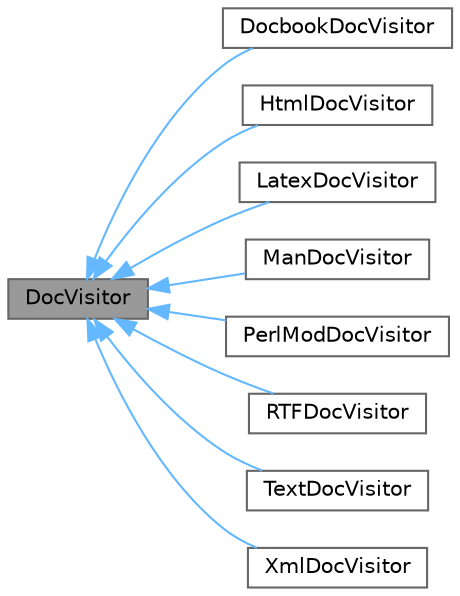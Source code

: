 digraph "DocVisitor"
{
 // INTERACTIVE_SVG=YES
 // LATEX_PDF_SIZE
  bgcolor="transparent";
  edge [fontname=Helvetica,fontsize=10,labelfontname=Helvetica,labelfontsize=10];
  node [fontname=Helvetica,fontsize=10,shape=box,height=0.2,width=0.4];
  rankdir="LR";
  Node1 [label="DocVisitor",height=0.2,width=0.4,color="gray40", fillcolor="grey60", style="filled", fontcolor="black",tooltip="Helper base class for functionality shared by all visitors."];
  Node1 -> Node2 [dir="back",color="steelblue1",style="solid"];
  Node2 [label="DocbookDocVisitor",height=0.2,width=0.4,color="gray40", fillcolor="white", style="filled",URL="$d7/dc4/class_docbook_doc_visitor.html",tooltip="Concrete visitor implementation for Docbook output."];
  Node1 -> Node3 [dir="back",color="steelblue1",style="solid"];
  Node3 [label="HtmlDocVisitor",height=0.2,width=0.4,color="gray40", fillcolor="white", style="filled",URL="$d5/d1b/class_html_doc_visitor.html",tooltip="Concrete visitor implementation for HTML output."];
  Node1 -> Node4 [dir="back",color="steelblue1",style="solid"];
  Node4 [label="LatexDocVisitor",height=0.2,width=0.4,color="gray40", fillcolor="white", style="filled",URL="$d3/df4/class_latex_doc_visitor.html",tooltip="Concrete visitor implementation for LaTeX output."];
  Node1 -> Node5 [dir="back",color="steelblue1",style="solid"];
  Node5 [label="ManDocVisitor",height=0.2,width=0.4,color="gray40", fillcolor="white", style="filled",URL="$d8/dcf/class_man_doc_visitor.html",tooltip="Concrete visitor implementation for LaTeX output."];
  Node1 -> Node6 [dir="back",color="steelblue1",style="solid"];
  Node6 [label="PerlModDocVisitor",height=0.2,width=0.4,color="gray40", fillcolor="white", style="filled",URL="$dc/d27/class_perl_mod_doc_visitor.html",tooltip="Concrete visitor implementation for PerlMod output."];
  Node1 -> Node7 [dir="back",color="steelblue1",style="solid"];
  Node7 [label="RTFDocVisitor",height=0.2,width=0.4,color="gray40", fillcolor="white", style="filled",URL="$d1/d4b/class_r_t_f_doc_visitor.html",tooltip="Concrete visitor implementation for RTF output."];
  Node1 -> Node8 [dir="back",color="steelblue1",style="solid"];
  Node8 [label="TextDocVisitor",height=0.2,width=0.4,color="gray40", fillcolor="white", style="filled",URL="$d2/d63/class_text_doc_visitor.html",tooltip="Concrete visitor implementation for TEXT output."];
  Node1 -> Node9 [dir="back",color="steelblue1",style="solid"];
  Node9 [label="XmlDocVisitor",height=0.2,width=0.4,color="gray40", fillcolor="white", style="filled",URL="$d4/dc8/class_xml_doc_visitor.html",tooltip="Concrete visitor implementation for XML output."];
}
